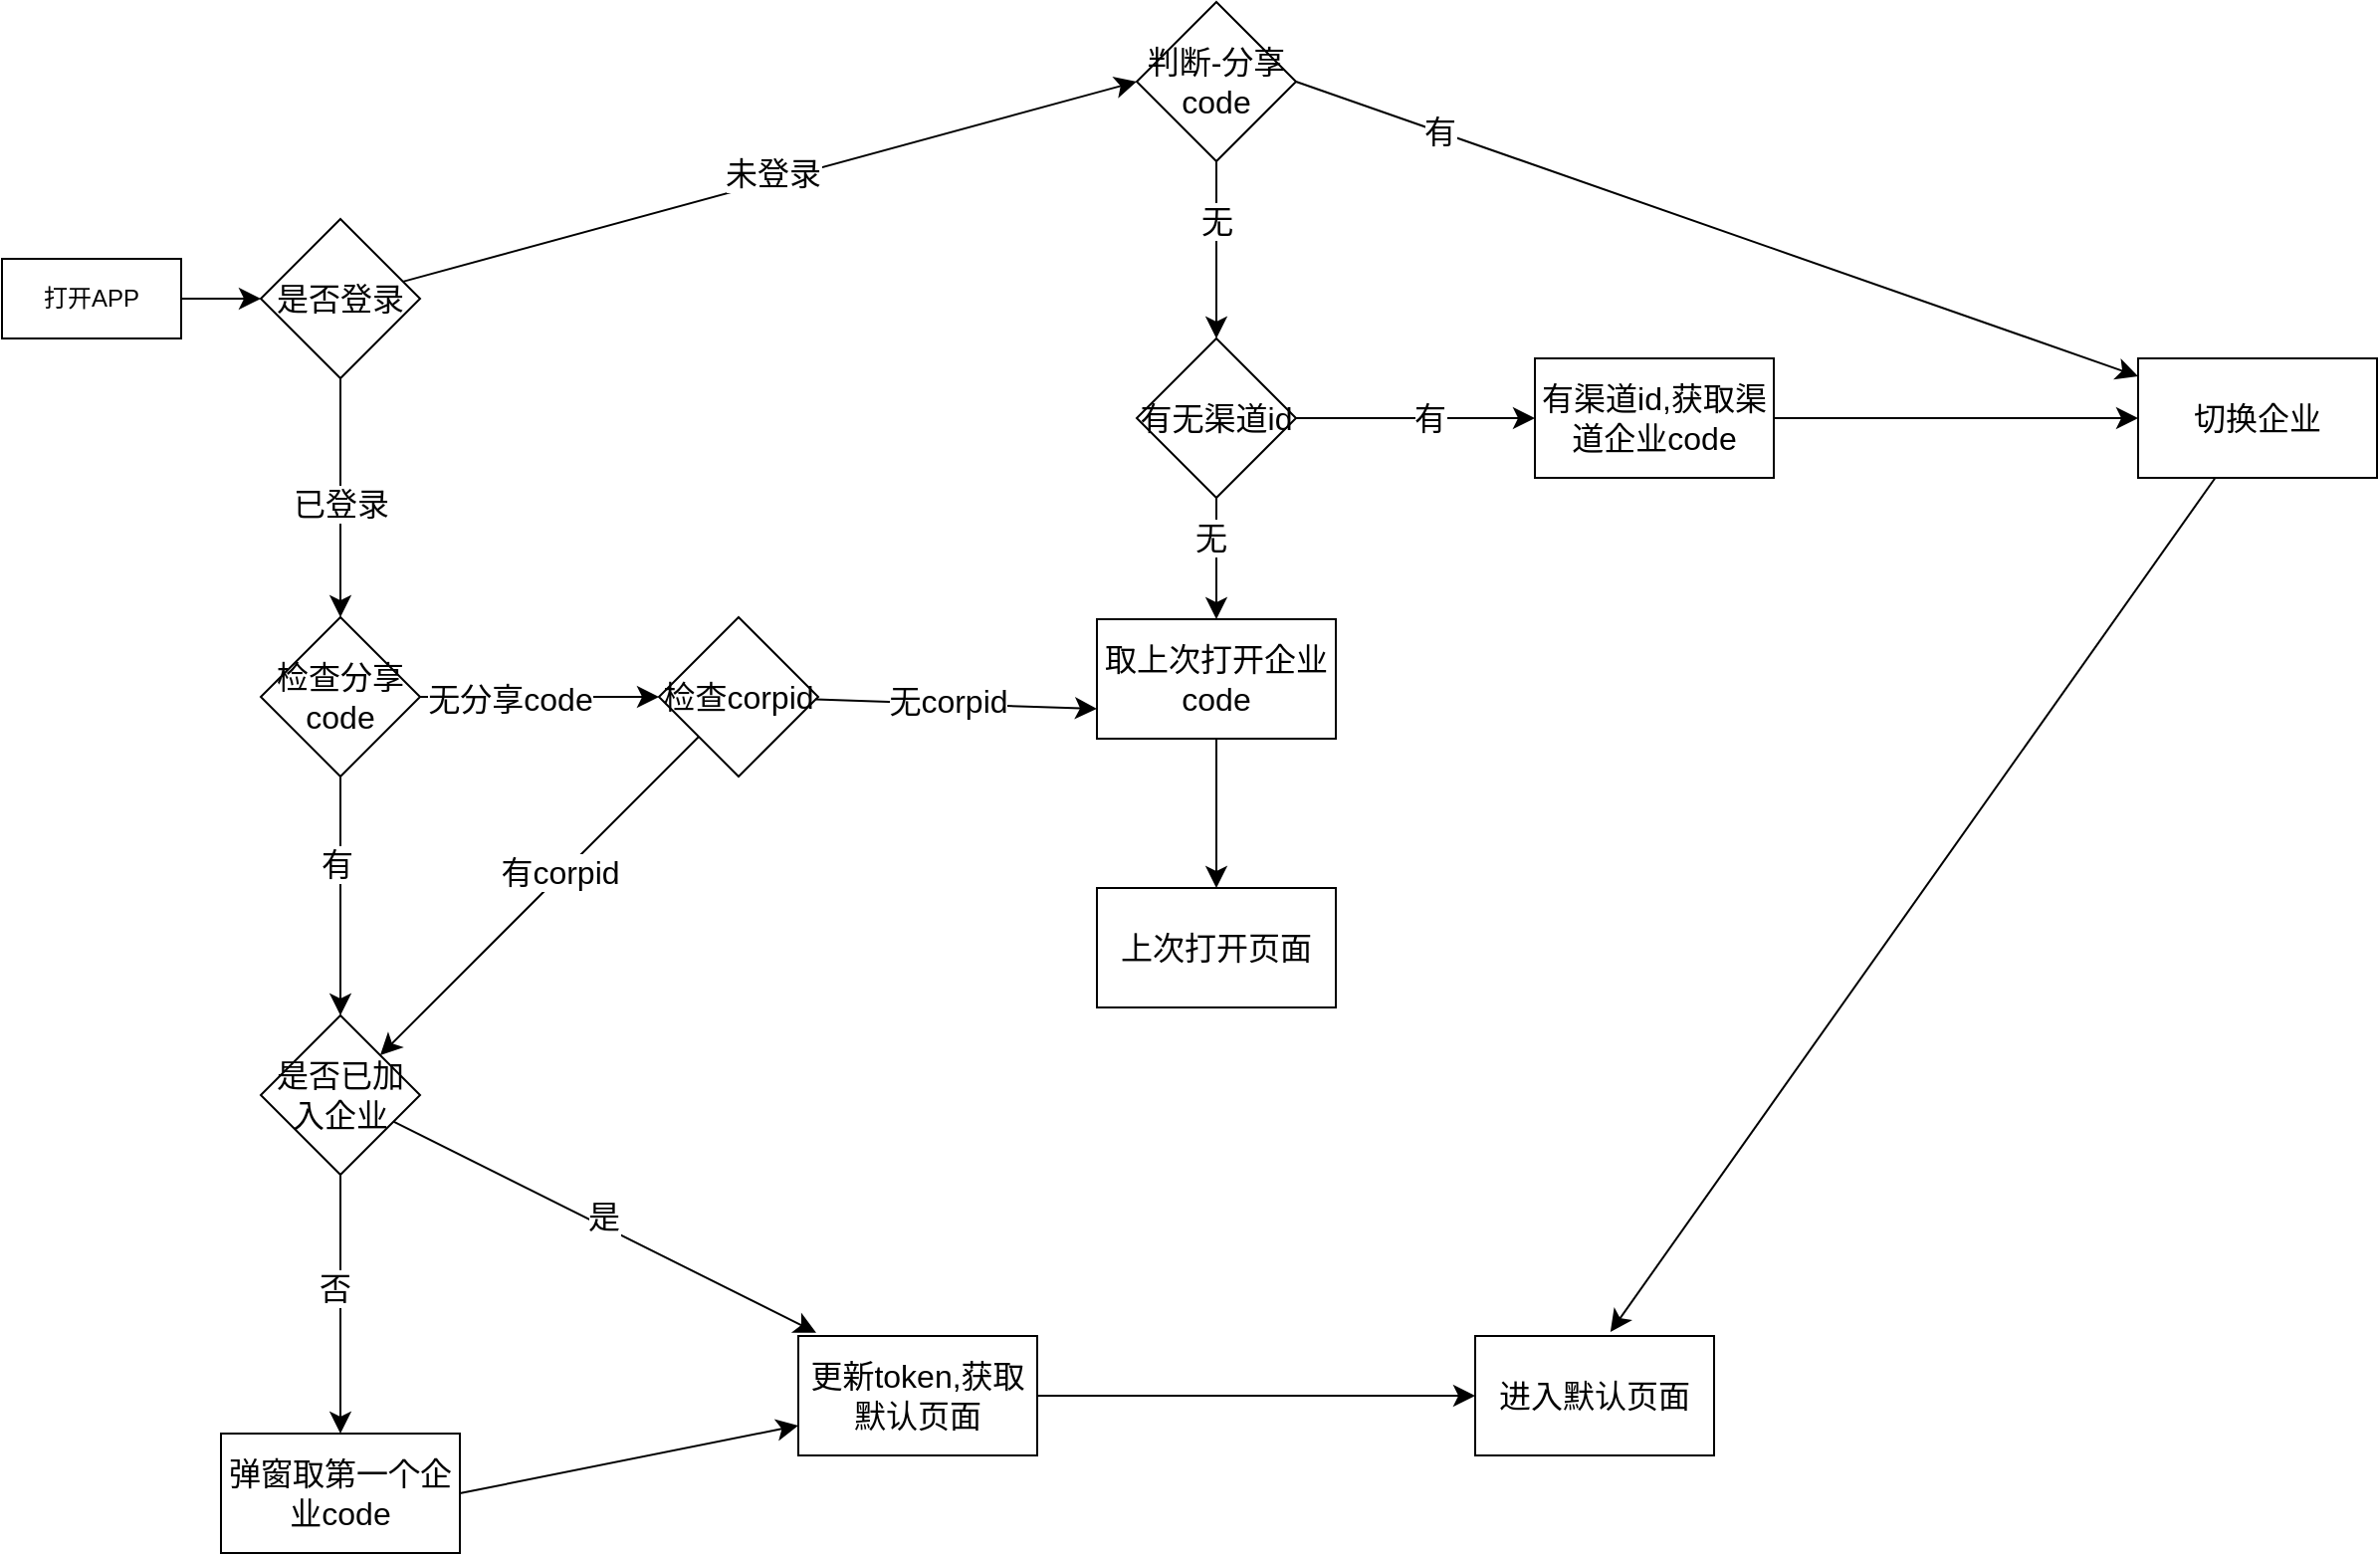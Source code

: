 <mxfile version="22.1.7" type="github">
  <diagram name="第 1 页" id="CyB_MUzlcBMw5WPOBaUJ">
    <mxGraphModel dx="2488" dy="926" grid="1" gridSize="10" guides="1" tooltips="1" connect="1" arrows="1" fold="1" page="1" pageScale="1" pageWidth="827" pageHeight="1169" math="0" shadow="0">
      <root>
        <mxCell id="0" />
        <mxCell id="1" parent="0" />
        <mxCell id="bUSSo5Cf8ad-M37H6iYF-47" value="" style="edgeStyle=none;curved=1;rounded=0;orthogonalLoop=1;jettySize=auto;html=1;fontSize=12;startSize=8;endSize=8;" edge="1" parent="1" source="bUSSo5Cf8ad-M37H6iYF-2" target="bUSSo5Cf8ad-M37H6iYF-46">
          <mxGeometry relative="1" as="geometry" />
        </mxCell>
        <mxCell id="bUSSo5Cf8ad-M37H6iYF-2" value="打开APP" style="rounded=0;whiteSpace=wrap;html=1;" vertex="1" parent="1">
          <mxGeometry x="-780" y="269" width="90" height="40" as="geometry" />
        </mxCell>
        <mxCell id="bUSSo5Cf8ad-M37H6iYF-49" value="" style="edgeStyle=none;curved=1;rounded=0;orthogonalLoop=1;jettySize=auto;html=1;fontSize=12;startSize=8;endSize=8;entryX=0;entryY=0.5;entryDx=0;entryDy=0;" edge="1" parent="1" source="bUSSo5Cf8ad-M37H6iYF-46" target="bUSSo5Cf8ad-M37H6iYF-52">
          <mxGeometry relative="1" as="geometry">
            <mxPoint x="-420" y="100" as="targetPoint" />
          </mxGeometry>
        </mxCell>
        <mxCell id="bUSSo5Cf8ad-M37H6iYF-151" value="未登录" style="edgeLabel;html=1;align=center;verticalAlign=middle;resizable=0;points=[];fontSize=16;" vertex="1" connectable="0" parent="bUSSo5Cf8ad-M37H6iYF-49">
          <mxGeometry x="0.014" y="4" relative="1" as="geometry">
            <mxPoint as="offset" />
          </mxGeometry>
        </mxCell>
        <mxCell id="bUSSo5Cf8ad-M37H6iYF-121" value="" style="edgeStyle=none;curved=1;rounded=0;orthogonalLoop=1;jettySize=auto;html=1;fontSize=12;startSize=8;endSize=8;" edge="1" parent="1" source="bUSSo5Cf8ad-M37H6iYF-46" target="bUSSo5Cf8ad-M37H6iYF-120">
          <mxGeometry relative="1" as="geometry" />
        </mxCell>
        <mxCell id="bUSSo5Cf8ad-M37H6iYF-122" value="已登录" style="edgeLabel;html=1;align=center;verticalAlign=middle;resizable=0;points=[];fontSize=16;" vertex="1" connectable="0" parent="bUSSo5Cf8ad-M37H6iYF-121">
          <mxGeometry x="0.044" relative="1" as="geometry">
            <mxPoint as="offset" />
          </mxGeometry>
        </mxCell>
        <mxCell id="bUSSo5Cf8ad-M37H6iYF-46" value="是否登录" style="rhombus;whiteSpace=wrap;html=1;rounded=0;fontSize=16;" vertex="1" parent="1">
          <mxGeometry x="-650" y="249" width="80" height="80" as="geometry" />
        </mxCell>
        <mxCell id="bUSSo5Cf8ad-M37H6iYF-59" value="" style="edgeStyle=none;rounded=0;orthogonalLoop=1;jettySize=auto;html=1;fontSize=12;startSize=8;endSize=8;entryX=0.5;entryY=0;entryDx=0;entryDy=0;exitX=0.5;exitY=1;exitDx=0;exitDy=0;" edge="1" parent="1" source="bUSSo5Cf8ad-M37H6iYF-52" target="bUSSo5Cf8ad-M37H6iYF-60">
          <mxGeometry relative="1" as="geometry">
            <mxPoint x="-370" y="259" as="targetPoint" />
            <Array as="points" />
          </mxGeometry>
        </mxCell>
        <mxCell id="bUSSo5Cf8ad-M37H6iYF-109" value="无" style="edgeLabel;html=1;align=center;verticalAlign=middle;resizable=0;points=[];fontSize=16;" vertex="1" connectable="0" parent="bUSSo5Cf8ad-M37H6iYF-59">
          <mxGeometry x="-0.326" relative="1" as="geometry">
            <mxPoint as="offset" />
          </mxGeometry>
        </mxCell>
        <mxCell id="bUSSo5Cf8ad-M37H6iYF-116" style="edgeStyle=none;curved=1;rounded=0;orthogonalLoop=1;jettySize=auto;html=1;exitX=1;exitY=0.5;exitDx=0;exitDy=0;fontSize=12;startSize=8;endSize=8;" edge="1" parent="1" source="bUSSo5Cf8ad-M37H6iYF-52" target="bUSSo5Cf8ad-M37H6iYF-67">
          <mxGeometry relative="1" as="geometry" />
        </mxCell>
        <mxCell id="bUSSo5Cf8ad-M37H6iYF-117" value="有" style="edgeLabel;html=1;align=center;verticalAlign=middle;resizable=0;points=[];fontSize=16;" vertex="1" connectable="0" parent="bUSSo5Cf8ad-M37H6iYF-116">
          <mxGeometry x="-0.66" relative="1" as="geometry">
            <mxPoint as="offset" />
          </mxGeometry>
        </mxCell>
        <mxCell id="bUSSo5Cf8ad-M37H6iYF-52" value="判断-分享code" style="rhombus;whiteSpace=wrap;html=1;fontSize=16;rounded=0;" vertex="1" parent="1">
          <mxGeometry x="-210" y="140" width="80" height="80" as="geometry" />
        </mxCell>
        <mxCell id="bUSSo5Cf8ad-M37H6iYF-63" value="" style="edgeStyle=none;curved=1;rounded=0;orthogonalLoop=1;jettySize=auto;html=1;fontSize=12;startSize=8;endSize=8;" edge="1" parent="1" source="bUSSo5Cf8ad-M37H6iYF-60" target="bUSSo5Cf8ad-M37H6iYF-62">
          <mxGeometry relative="1" as="geometry" />
        </mxCell>
        <mxCell id="bUSSo5Cf8ad-M37H6iYF-108" value="有" style="edgeLabel;html=1;align=center;verticalAlign=middle;resizable=0;points=[];fontSize=16;" vertex="1" connectable="0" parent="bUSSo5Cf8ad-M37H6iYF-63">
          <mxGeometry x="0.114" relative="1" as="geometry">
            <mxPoint as="offset" />
          </mxGeometry>
        </mxCell>
        <mxCell id="bUSSo5Cf8ad-M37H6iYF-65" value="" style="edgeStyle=none;curved=1;rounded=0;orthogonalLoop=1;jettySize=auto;html=1;fontSize=12;startSize=8;endSize=8;" edge="1" parent="1" source="bUSSo5Cf8ad-M37H6iYF-60" target="bUSSo5Cf8ad-M37H6iYF-64">
          <mxGeometry relative="1" as="geometry" />
        </mxCell>
        <mxCell id="bUSSo5Cf8ad-M37H6iYF-107" value="无" style="edgeLabel;html=1;align=center;verticalAlign=middle;resizable=0;points=[];fontSize=16;" vertex="1" connectable="0" parent="bUSSo5Cf8ad-M37H6iYF-65">
          <mxGeometry x="-0.347" y="-3" relative="1" as="geometry">
            <mxPoint as="offset" />
          </mxGeometry>
        </mxCell>
        <mxCell id="bUSSo5Cf8ad-M37H6iYF-60" value="有无渠道id" style="rhombus;whiteSpace=wrap;html=1;fontSize=16;rounded=0;" vertex="1" parent="1">
          <mxGeometry x="-210" y="309" width="80" height="80" as="geometry" />
        </mxCell>
        <mxCell id="bUSSo5Cf8ad-M37H6iYF-96" style="edgeStyle=none;curved=1;rounded=0;orthogonalLoop=1;jettySize=auto;html=1;exitX=1;exitY=0.5;exitDx=0;exitDy=0;entryX=0;entryY=0.5;entryDx=0;entryDy=0;fontSize=12;startSize=8;endSize=8;" edge="1" parent="1" source="bUSSo5Cf8ad-M37H6iYF-62" target="bUSSo5Cf8ad-M37H6iYF-67">
          <mxGeometry relative="1" as="geometry" />
        </mxCell>
        <mxCell id="bUSSo5Cf8ad-M37H6iYF-62" value="有渠道id,获取渠道企业code" style="whiteSpace=wrap;html=1;fontSize=16;rounded=0;" vertex="1" parent="1">
          <mxGeometry x="-10" y="319" width="120" height="60" as="geometry" />
        </mxCell>
        <mxCell id="bUSSo5Cf8ad-M37H6iYF-91" value="" style="edgeStyle=none;curved=1;rounded=0;orthogonalLoop=1;jettySize=auto;html=1;fontSize=12;startSize=8;endSize=8;" edge="1" parent="1" source="bUSSo5Cf8ad-M37H6iYF-64" target="bUSSo5Cf8ad-M37H6iYF-90">
          <mxGeometry relative="1" as="geometry" />
        </mxCell>
        <mxCell id="bUSSo5Cf8ad-M37H6iYF-64" value="取上次打开企业code" style="whiteSpace=wrap;html=1;fontSize=16;rounded=0;" vertex="1" parent="1">
          <mxGeometry x="-230" y="450" width="120" height="60" as="geometry" />
        </mxCell>
        <mxCell id="bUSSo5Cf8ad-M37H6iYF-80" value="" style="edgeStyle=none;curved=1;rounded=0;orthogonalLoop=1;jettySize=auto;html=1;fontSize=12;startSize=8;endSize=8;entryX=0.566;entryY=-0.034;entryDx=0;entryDy=0;entryPerimeter=0;" edge="1" parent="1" source="bUSSo5Cf8ad-M37H6iYF-67" target="bUSSo5Cf8ad-M37H6iYF-92">
          <mxGeometry relative="1" as="geometry">
            <mxPoint x="130" y="540" as="targetPoint" />
          </mxGeometry>
        </mxCell>
        <mxCell id="bUSSo5Cf8ad-M37H6iYF-67" value="切换企业" style="rounded=0;whiteSpace=wrap;html=1;fontSize=16;movable=1;resizable=1;rotatable=1;deletable=1;editable=1;locked=0;connectable=1;" vertex="1" parent="1">
          <mxGeometry x="293" y="319" width="120" height="60" as="geometry" />
        </mxCell>
        <mxCell id="bUSSo5Cf8ad-M37H6iYF-93" value="" style="edgeStyle=none;curved=1;rounded=0;orthogonalLoop=1;jettySize=auto;html=1;fontSize=12;startSize=8;endSize=8;" edge="1" parent="1" source="bUSSo5Cf8ad-M37H6iYF-88" target="bUSSo5Cf8ad-M37H6iYF-92">
          <mxGeometry relative="1" as="geometry" />
        </mxCell>
        <mxCell id="bUSSo5Cf8ad-M37H6iYF-88" value="更新token,获取默认页面" style="whiteSpace=wrap;html=1;fontSize=16;rounded=0;" vertex="1" parent="1">
          <mxGeometry x="-380" y="810" width="120" height="60" as="geometry" />
        </mxCell>
        <mxCell id="bUSSo5Cf8ad-M37H6iYF-90" value="上次打开页面" style="whiteSpace=wrap;html=1;fontSize=16;rounded=0;" vertex="1" parent="1">
          <mxGeometry x="-230" y="585" width="120" height="60" as="geometry" />
        </mxCell>
        <mxCell id="bUSSo5Cf8ad-M37H6iYF-92" value="进入默认页面" style="whiteSpace=wrap;html=1;fontSize=16;rounded=0;" vertex="1" parent="1">
          <mxGeometry x="-40" y="810" width="120" height="60" as="geometry" />
        </mxCell>
        <mxCell id="bUSSo5Cf8ad-M37H6iYF-126" value="" style="edgeStyle=none;curved=1;rounded=0;orthogonalLoop=1;jettySize=auto;html=1;fontSize=12;startSize=8;endSize=8;" edge="1" parent="1" source="bUSSo5Cf8ad-M37H6iYF-120" target="bUSSo5Cf8ad-M37H6iYF-125">
          <mxGeometry relative="1" as="geometry" />
        </mxCell>
        <mxCell id="bUSSo5Cf8ad-M37H6iYF-127" value="有" style="edgeLabel;html=1;align=center;verticalAlign=middle;resizable=0;points=[];fontSize=16;" vertex="1" connectable="0" parent="bUSSo5Cf8ad-M37H6iYF-126">
          <mxGeometry x="-0.27" y="-2" relative="1" as="geometry">
            <mxPoint as="offset" />
          </mxGeometry>
        </mxCell>
        <mxCell id="bUSSo5Cf8ad-M37H6iYF-129" value="" style="edgeStyle=none;curved=1;rounded=0;orthogonalLoop=1;jettySize=auto;html=1;fontSize=12;startSize=8;endSize=8;" edge="1" parent="1" source="bUSSo5Cf8ad-M37H6iYF-120" target="bUSSo5Cf8ad-M37H6iYF-128">
          <mxGeometry relative="1" as="geometry" />
        </mxCell>
        <mxCell id="bUSSo5Cf8ad-M37H6iYF-132" value="无分享code" style="edgeLabel;html=1;align=center;verticalAlign=middle;resizable=0;points=[];fontSize=16;" vertex="1" connectable="0" parent="bUSSo5Cf8ad-M37H6iYF-129">
          <mxGeometry x="-0.261" y="-1" relative="1" as="geometry">
            <mxPoint as="offset" />
          </mxGeometry>
        </mxCell>
        <mxCell id="bUSSo5Cf8ad-M37H6iYF-120" value="检查分享code" style="rhombus;whiteSpace=wrap;html=1;fontSize=16;rounded=0;" vertex="1" parent="1">
          <mxGeometry x="-650" y="449" width="80" height="80" as="geometry" />
        </mxCell>
        <mxCell id="bUSSo5Cf8ad-M37H6iYF-138" value="" style="edgeStyle=none;curved=1;rounded=0;orthogonalLoop=1;jettySize=auto;html=1;fontSize=12;startSize=8;endSize=8;entryX=0.075;entryY=-0.028;entryDx=0;entryDy=0;entryPerimeter=0;" edge="1" parent="1" source="bUSSo5Cf8ad-M37H6iYF-125" target="bUSSo5Cf8ad-M37H6iYF-88">
          <mxGeometry relative="1" as="geometry">
            <mxPoint x="-450" y="689" as="targetPoint" />
          </mxGeometry>
        </mxCell>
        <mxCell id="bUSSo5Cf8ad-M37H6iYF-139" value="是" style="edgeLabel;html=1;align=center;verticalAlign=middle;resizable=0;points=[];fontSize=16;" vertex="1" connectable="0" parent="bUSSo5Cf8ad-M37H6iYF-138">
          <mxGeometry x="-0.027" y="3" relative="1" as="geometry">
            <mxPoint y="-1" as="offset" />
          </mxGeometry>
        </mxCell>
        <mxCell id="bUSSo5Cf8ad-M37H6iYF-146" value="" style="edgeStyle=none;curved=1;rounded=0;orthogonalLoop=1;jettySize=auto;html=1;fontSize=12;startSize=8;endSize=8;" edge="1" parent="1" source="bUSSo5Cf8ad-M37H6iYF-125" target="bUSSo5Cf8ad-M37H6iYF-145">
          <mxGeometry relative="1" as="geometry" />
        </mxCell>
        <mxCell id="bUSSo5Cf8ad-M37H6iYF-147" value="否" style="edgeLabel;html=1;align=center;verticalAlign=middle;resizable=0;points=[];fontSize=16;" vertex="1" connectable="0" parent="bUSSo5Cf8ad-M37H6iYF-146">
          <mxGeometry x="-0.127" y="-3" relative="1" as="geometry">
            <mxPoint as="offset" />
          </mxGeometry>
        </mxCell>
        <mxCell id="bUSSo5Cf8ad-M37H6iYF-125" value="是否已加入企业" style="rhombus;whiteSpace=wrap;html=1;fontSize=16;rounded=0;" vertex="1" parent="1">
          <mxGeometry x="-650" y="649" width="80" height="80" as="geometry" />
        </mxCell>
        <mxCell id="bUSSo5Cf8ad-M37H6iYF-131" value="" style="edgeStyle=none;curved=1;rounded=0;orthogonalLoop=1;jettySize=auto;html=1;fontSize=12;startSize=8;endSize=8;entryX=0;entryY=0.75;entryDx=0;entryDy=0;" edge="1" parent="1" source="bUSSo5Cf8ad-M37H6iYF-128" target="bUSSo5Cf8ad-M37H6iYF-64">
          <mxGeometry relative="1" as="geometry">
            <mxPoint x="-270.769" y="530.769" as="targetPoint" />
          </mxGeometry>
        </mxCell>
        <mxCell id="bUSSo5Cf8ad-M37H6iYF-133" value="无corpid" style="edgeLabel;html=1;align=center;verticalAlign=middle;resizable=0;points=[];fontSize=16;" vertex="1" connectable="0" parent="bUSSo5Cf8ad-M37H6iYF-131">
          <mxGeometry x="-0.065" y="2" relative="1" as="geometry">
            <mxPoint as="offset" />
          </mxGeometry>
        </mxCell>
        <mxCell id="bUSSo5Cf8ad-M37H6iYF-135" value="" style="edgeStyle=none;curved=1;rounded=0;orthogonalLoop=1;jettySize=auto;html=1;fontSize=12;startSize=8;endSize=8;entryX=1;entryY=0;entryDx=0;entryDy=0;" edge="1" parent="1" source="bUSSo5Cf8ad-M37H6iYF-128" target="bUSSo5Cf8ad-M37H6iYF-125">
          <mxGeometry relative="1" as="geometry">
            <mxPoint x="-410" y="649" as="targetPoint" />
          </mxGeometry>
        </mxCell>
        <mxCell id="bUSSo5Cf8ad-M37H6iYF-136" value="有corpid" style="edgeLabel;html=1;align=center;verticalAlign=middle;resizable=0;points=[];fontSize=16;" vertex="1" connectable="0" parent="bUSSo5Cf8ad-M37H6iYF-135">
          <mxGeometry x="-0.132" y="-2" relative="1" as="geometry">
            <mxPoint as="offset" />
          </mxGeometry>
        </mxCell>
        <mxCell id="bUSSo5Cf8ad-M37H6iYF-128" value="检查corpid" style="rhombus;whiteSpace=wrap;html=1;fontSize=16;rounded=0;" vertex="1" parent="1">
          <mxGeometry x="-450" y="449" width="80" height="80" as="geometry" />
        </mxCell>
        <mxCell id="bUSSo5Cf8ad-M37H6iYF-148" style="edgeStyle=none;curved=1;rounded=0;orthogonalLoop=1;jettySize=auto;html=1;exitX=1;exitY=0.5;exitDx=0;exitDy=0;entryX=0;entryY=0.75;entryDx=0;entryDy=0;fontSize=12;startSize=8;endSize=8;" edge="1" parent="1" source="bUSSo5Cf8ad-M37H6iYF-145" target="bUSSo5Cf8ad-M37H6iYF-88">
          <mxGeometry relative="1" as="geometry" />
        </mxCell>
        <mxCell id="bUSSo5Cf8ad-M37H6iYF-145" value="弹窗取第一个企业code" style="whiteSpace=wrap;html=1;fontSize=16;rounded=0;" vertex="1" parent="1">
          <mxGeometry x="-670" y="859" width="120" height="60" as="geometry" />
        </mxCell>
        <mxCell id="bUSSo5Cf8ad-M37H6iYF-149" style="edgeStyle=none;curved=1;rounded=0;orthogonalLoop=1;jettySize=auto;html=1;exitX=0;exitY=0.5;exitDx=0;exitDy=0;fontSize=12;startSize=8;endSize=8;" edge="1" parent="1" source="bUSSo5Cf8ad-M37H6iYF-60" target="bUSSo5Cf8ad-M37H6iYF-60">
          <mxGeometry relative="1" as="geometry" />
        </mxCell>
      </root>
    </mxGraphModel>
  </diagram>
</mxfile>
